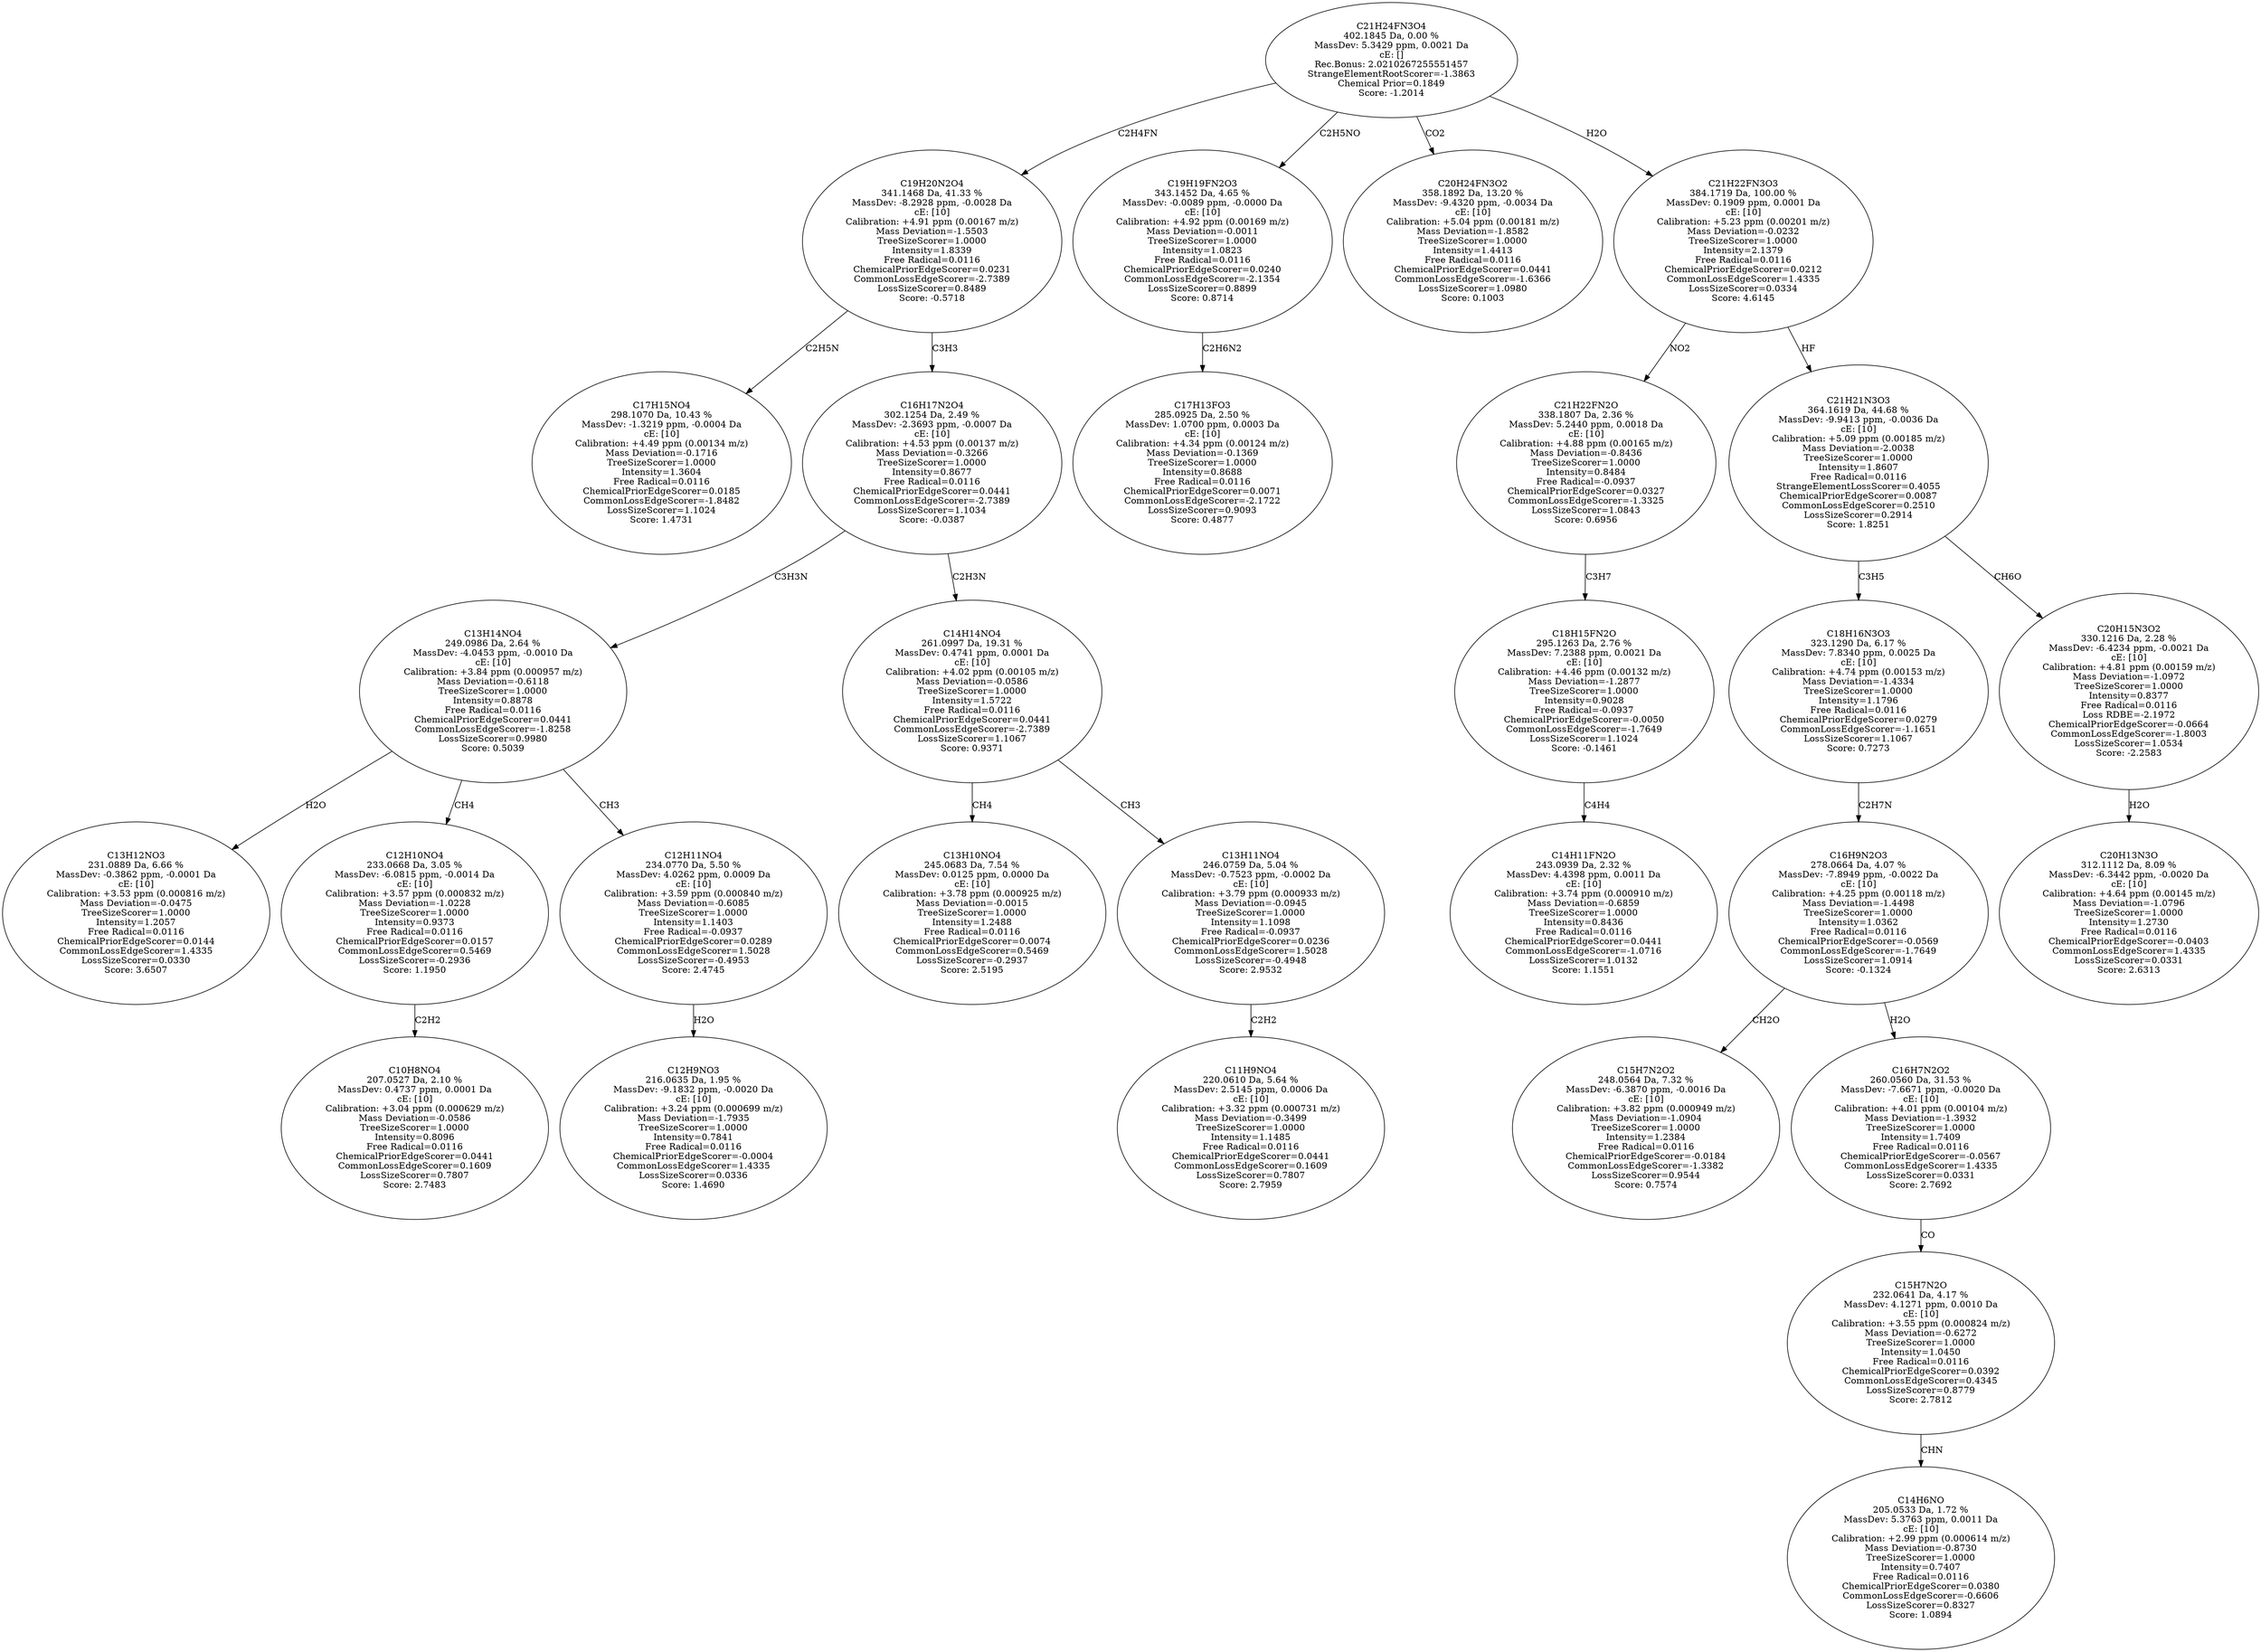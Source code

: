 strict digraph {
v1 [label="C17H15NO4\n298.1070 Da, 10.43 %\nMassDev: -1.3219 ppm, -0.0004 Da\ncE: [10]\nCalibration: +4.49 ppm (0.00134 m/z)\nMass Deviation=-0.1716\nTreeSizeScorer=1.0000\nIntensity=1.3604\nFree Radical=0.0116\nChemicalPriorEdgeScorer=0.0185\nCommonLossEdgeScorer=-1.8482\nLossSizeScorer=1.1024\nScore: 1.4731"];
v2 [label="C13H12NO3\n231.0889 Da, 6.66 %\nMassDev: -0.3862 ppm, -0.0001 Da\ncE: [10]\nCalibration: +3.53 ppm (0.000816 m/z)\nMass Deviation=-0.0475\nTreeSizeScorer=1.0000\nIntensity=1.2057\nFree Radical=0.0116\nChemicalPriorEdgeScorer=0.0144\nCommonLossEdgeScorer=1.4335\nLossSizeScorer=0.0330\nScore: 3.6507"];
v3 [label="C10H8NO4\n207.0527 Da, 2.10 %\nMassDev: 0.4737 ppm, 0.0001 Da\ncE: [10]\nCalibration: +3.04 ppm (0.000629 m/z)\nMass Deviation=-0.0586\nTreeSizeScorer=1.0000\nIntensity=0.8096\nFree Radical=0.0116\nChemicalPriorEdgeScorer=0.0441\nCommonLossEdgeScorer=0.1609\nLossSizeScorer=0.7807\nScore: 2.7483"];
v4 [label="C12H10NO4\n233.0668 Da, 3.05 %\nMassDev: -6.0815 ppm, -0.0014 Da\ncE: [10]\nCalibration: +3.57 ppm (0.000832 m/z)\nMass Deviation=-1.0228\nTreeSizeScorer=1.0000\nIntensity=0.9373\nFree Radical=0.0116\nChemicalPriorEdgeScorer=0.0157\nCommonLossEdgeScorer=0.5469\nLossSizeScorer=-0.2936\nScore: 1.1950"];
v5 [label="C12H9NO3\n216.0635 Da, 1.95 %\nMassDev: -9.1832 ppm, -0.0020 Da\ncE: [10]\nCalibration: +3.24 ppm (0.000699 m/z)\nMass Deviation=-1.7935\nTreeSizeScorer=1.0000\nIntensity=0.7841\nFree Radical=0.0116\nChemicalPriorEdgeScorer=-0.0004\nCommonLossEdgeScorer=1.4335\nLossSizeScorer=0.0336\nScore: 1.4690"];
v6 [label="C12H11NO4\n234.0770 Da, 5.50 %\nMassDev: 4.0262 ppm, 0.0009 Da\ncE: [10]\nCalibration: +3.59 ppm (0.000840 m/z)\nMass Deviation=-0.6085\nTreeSizeScorer=1.0000\nIntensity=1.1403\nFree Radical=-0.0937\nChemicalPriorEdgeScorer=0.0289\nCommonLossEdgeScorer=1.5028\nLossSizeScorer=-0.4953\nScore: 2.4745"];
v7 [label="C13H14NO4\n249.0986 Da, 2.64 %\nMassDev: -4.0453 ppm, -0.0010 Da\ncE: [10]\nCalibration: +3.84 ppm (0.000957 m/z)\nMass Deviation=-0.6118\nTreeSizeScorer=1.0000\nIntensity=0.8878\nFree Radical=0.0116\nChemicalPriorEdgeScorer=0.0441\nCommonLossEdgeScorer=-1.8258\nLossSizeScorer=0.9980\nScore: 0.5039"];
v8 [label="C13H10NO4\n245.0683 Da, 7.54 %\nMassDev: 0.0125 ppm, 0.0000 Da\ncE: [10]\nCalibration: +3.78 ppm (0.000925 m/z)\nMass Deviation=-0.0015\nTreeSizeScorer=1.0000\nIntensity=1.2488\nFree Radical=0.0116\nChemicalPriorEdgeScorer=0.0074\nCommonLossEdgeScorer=0.5469\nLossSizeScorer=-0.2937\nScore: 2.5195"];
v9 [label="C11H9NO4\n220.0610 Da, 5.64 %\nMassDev: 2.5145 ppm, 0.0006 Da\ncE: [10]\nCalibration: +3.32 ppm (0.000731 m/z)\nMass Deviation=-0.3499\nTreeSizeScorer=1.0000\nIntensity=1.1485\nFree Radical=0.0116\nChemicalPriorEdgeScorer=0.0441\nCommonLossEdgeScorer=0.1609\nLossSizeScorer=0.7807\nScore: 2.7959"];
v10 [label="C13H11NO4\n246.0759 Da, 5.04 %\nMassDev: -0.7523 ppm, -0.0002 Da\ncE: [10]\nCalibration: +3.79 ppm (0.000933 m/z)\nMass Deviation=-0.0945\nTreeSizeScorer=1.0000\nIntensity=1.1098\nFree Radical=-0.0937\nChemicalPriorEdgeScorer=0.0236\nCommonLossEdgeScorer=1.5028\nLossSizeScorer=-0.4948\nScore: 2.9532"];
v11 [label="C14H14NO4\n261.0997 Da, 19.31 %\nMassDev: 0.4741 ppm, 0.0001 Da\ncE: [10]\nCalibration: +4.02 ppm (0.00105 m/z)\nMass Deviation=-0.0586\nTreeSizeScorer=1.0000\nIntensity=1.5722\nFree Radical=0.0116\nChemicalPriorEdgeScorer=0.0441\nCommonLossEdgeScorer=-2.7389\nLossSizeScorer=1.1067\nScore: 0.9371"];
v12 [label="C16H17N2O4\n302.1254 Da, 2.49 %\nMassDev: -2.3693 ppm, -0.0007 Da\ncE: [10]\nCalibration: +4.53 ppm (0.00137 m/z)\nMass Deviation=-0.3266\nTreeSizeScorer=1.0000\nIntensity=0.8677\nFree Radical=0.0116\nChemicalPriorEdgeScorer=0.0441\nCommonLossEdgeScorer=-2.7389\nLossSizeScorer=1.1034\nScore: -0.0387"];
v13 [label="C19H20N2O4\n341.1468 Da, 41.33 %\nMassDev: -8.2928 ppm, -0.0028 Da\ncE: [10]\nCalibration: +4.91 ppm (0.00167 m/z)\nMass Deviation=-1.5503\nTreeSizeScorer=1.0000\nIntensity=1.8339\nFree Radical=0.0116\nChemicalPriorEdgeScorer=0.0231\nCommonLossEdgeScorer=-2.7389\nLossSizeScorer=0.8489\nScore: -0.5718"];
v14 [label="C17H13FO3\n285.0925 Da, 2.50 %\nMassDev: 1.0700 ppm, 0.0003 Da\ncE: [10]\nCalibration: +4.34 ppm (0.00124 m/z)\nMass Deviation=-0.1369\nTreeSizeScorer=1.0000\nIntensity=0.8688\nFree Radical=0.0116\nChemicalPriorEdgeScorer=0.0071\nCommonLossEdgeScorer=-2.1722\nLossSizeScorer=0.9093\nScore: 0.4877"];
v15 [label="C19H19FN2O3\n343.1452 Da, 4.65 %\nMassDev: -0.0089 ppm, -0.0000 Da\ncE: [10]\nCalibration: +4.92 ppm (0.00169 m/z)\nMass Deviation=-0.0011\nTreeSizeScorer=1.0000\nIntensity=1.0823\nFree Radical=0.0116\nChemicalPriorEdgeScorer=0.0240\nCommonLossEdgeScorer=-2.1354\nLossSizeScorer=0.8899\nScore: 0.8714"];
v16 [label="C20H24FN3O2\n358.1892 Da, 13.20 %\nMassDev: -9.4320 ppm, -0.0034 Da\ncE: [10]\nCalibration: +5.04 ppm (0.00181 m/z)\nMass Deviation=-1.8582\nTreeSizeScorer=1.0000\nIntensity=1.4413\nFree Radical=0.0116\nChemicalPriorEdgeScorer=0.0441\nCommonLossEdgeScorer=-1.6366\nLossSizeScorer=1.0980\nScore: 0.1003"];
v17 [label="C14H11FN2O\n243.0939 Da, 2.32 %\nMassDev: 4.4398 ppm, 0.0011 Da\ncE: [10]\nCalibration: +3.74 ppm (0.000910 m/z)\nMass Deviation=-0.6859\nTreeSizeScorer=1.0000\nIntensity=0.8436\nFree Radical=0.0116\nChemicalPriorEdgeScorer=0.0441\nCommonLossEdgeScorer=-1.0716\nLossSizeScorer=1.0132\nScore: 1.1551"];
v18 [label="C18H15FN2O\n295.1263 Da, 2.76 %\nMassDev: 7.2388 ppm, 0.0021 Da\ncE: [10]\nCalibration: +4.46 ppm (0.00132 m/z)\nMass Deviation=-1.2877\nTreeSizeScorer=1.0000\nIntensity=0.9028\nFree Radical=-0.0937\nChemicalPriorEdgeScorer=-0.0050\nCommonLossEdgeScorer=-1.7649\nLossSizeScorer=1.1024\nScore: -0.1461"];
v19 [label="C21H22FN2O\n338.1807 Da, 2.36 %\nMassDev: 5.2440 ppm, 0.0018 Da\ncE: [10]\nCalibration: +4.88 ppm (0.00165 m/z)\nMass Deviation=-0.8436\nTreeSizeScorer=1.0000\nIntensity=0.8484\nFree Radical=-0.0937\nChemicalPriorEdgeScorer=0.0327\nCommonLossEdgeScorer=-1.3325\nLossSizeScorer=1.0843\nScore: 0.6956"];
v20 [label="C15H7N2O2\n248.0564 Da, 7.32 %\nMassDev: -6.3870 ppm, -0.0016 Da\ncE: [10]\nCalibration: +3.82 ppm (0.000949 m/z)\nMass Deviation=-1.0904\nTreeSizeScorer=1.0000\nIntensity=1.2384\nFree Radical=0.0116\nChemicalPriorEdgeScorer=-0.0184\nCommonLossEdgeScorer=-1.3382\nLossSizeScorer=0.9544\nScore: 0.7574"];
v21 [label="C14H6NO\n205.0533 Da, 1.72 %\nMassDev: 5.3763 ppm, 0.0011 Da\ncE: [10]\nCalibration: +2.99 ppm (0.000614 m/z)\nMass Deviation=-0.8730\nTreeSizeScorer=1.0000\nIntensity=0.7407\nFree Radical=0.0116\nChemicalPriorEdgeScorer=0.0380\nCommonLossEdgeScorer=-0.6606\nLossSizeScorer=0.8327\nScore: 1.0894"];
v22 [label="C15H7N2O\n232.0641 Da, 4.17 %\nMassDev: 4.1271 ppm, 0.0010 Da\ncE: [10]\nCalibration: +3.55 ppm (0.000824 m/z)\nMass Deviation=-0.6272\nTreeSizeScorer=1.0000\nIntensity=1.0450\nFree Radical=0.0116\nChemicalPriorEdgeScorer=0.0392\nCommonLossEdgeScorer=0.4345\nLossSizeScorer=0.8779\nScore: 2.7812"];
v23 [label="C16H7N2O2\n260.0560 Da, 31.53 %\nMassDev: -7.6671 ppm, -0.0020 Da\ncE: [10]\nCalibration: +4.01 ppm (0.00104 m/z)\nMass Deviation=-1.3932\nTreeSizeScorer=1.0000\nIntensity=1.7409\nFree Radical=0.0116\nChemicalPriorEdgeScorer=-0.0567\nCommonLossEdgeScorer=1.4335\nLossSizeScorer=0.0331\nScore: 2.7692"];
v24 [label="C16H9N2O3\n278.0664 Da, 4.07 %\nMassDev: -7.8949 ppm, -0.0022 Da\ncE: [10]\nCalibration: +4.25 ppm (0.00118 m/z)\nMass Deviation=-1.4498\nTreeSizeScorer=1.0000\nIntensity=1.0362\nFree Radical=0.0116\nChemicalPriorEdgeScorer=-0.0569\nCommonLossEdgeScorer=-1.7649\nLossSizeScorer=1.0914\nScore: -0.1324"];
v25 [label="C18H16N3O3\n323.1290 Da, 6.17 %\nMassDev: 7.8340 ppm, 0.0025 Da\ncE: [10]\nCalibration: +4.74 ppm (0.00153 m/z)\nMass Deviation=-1.4334\nTreeSizeScorer=1.0000\nIntensity=1.1796\nFree Radical=0.0116\nChemicalPriorEdgeScorer=0.0279\nCommonLossEdgeScorer=-1.1651\nLossSizeScorer=1.1067\nScore: 0.7273"];
v26 [label="C20H13N3O\n312.1112 Da, 8.09 %\nMassDev: -6.3442 ppm, -0.0020 Da\ncE: [10]\nCalibration: +4.64 ppm (0.00145 m/z)\nMass Deviation=-1.0796\nTreeSizeScorer=1.0000\nIntensity=1.2730\nFree Radical=0.0116\nChemicalPriorEdgeScorer=-0.0403\nCommonLossEdgeScorer=1.4335\nLossSizeScorer=0.0331\nScore: 2.6313"];
v27 [label="C20H15N3O2\n330.1216 Da, 2.28 %\nMassDev: -6.4234 ppm, -0.0021 Da\ncE: [10]\nCalibration: +4.81 ppm (0.00159 m/z)\nMass Deviation=-1.0972\nTreeSizeScorer=1.0000\nIntensity=0.8377\nFree Radical=0.0116\nLoss RDBE=-2.1972\nChemicalPriorEdgeScorer=-0.0664\nCommonLossEdgeScorer=-1.8003\nLossSizeScorer=1.0534\nScore: -2.2583"];
v28 [label="C21H21N3O3\n364.1619 Da, 44.68 %\nMassDev: -9.9413 ppm, -0.0036 Da\ncE: [10]\nCalibration: +5.09 ppm (0.00185 m/z)\nMass Deviation=-2.0038\nTreeSizeScorer=1.0000\nIntensity=1.8607\nFree Radical=0.0116\nStrangeElementLossScorer=0.4055\nChemicalPriorEdgeScorer=0.0087\nCommonLossEdgeScorer=0.2510\nLossSizeScorer=0.2914\nScore: 1.8251"];
v29 [label="C21H22FN3O3\n384.1719 Da, 100.00 %\nMassDev: 0.1909 ppm, 0.0001 Da\ncE: [10]\nCalibration: +5.23 ppm (0.00201 m/z)\nMass Deviation=-0.0232\nTreeSizeScorer=1.0000\nIntensity=2.1379\nFree Radical=0.0116\nChemicalPriorEdgeScorer=0.0212\nCommonLossEdgeScorer=1.4335\nLossSizeScorer=0.0334\nScore: 4.6145"];
v30 [label="C21H24FN3O4\n402.1845 Da, 0.00 %\nMassDev: 5.3429 ppm, 0.0021 Da\ncE: []\nRec.Bonus: 2.0210267255551457\nStrangeElementRootScorer=-1.3863\nChemical Prior=0.1849\nScore: -1.2014"];
v13 -> v1 [label="C2H5N"];
v7 -> v2 [label="H2O"];
v4 -> v3 [label="C2H2"];
v7 -> v4 [label="CH4"];
v6 -> v5 [label="H2O"];
v7 -> v6 [label="CH3"];
v12 -> v7 [label="C3H3N"];
v11 -> v8 [label="CH4"];
v10 -> v9 [label="C2H2"];
v11 -> v10 [label="CH3"];
v12 -> v11 [label="C2H3N"];
v13 -> v12 [label="C3H3"];
v30 -> v13 [label="C2H4FN"];
v15 -> v14 [label="C2H6N2"];
v30 -> v15 [label="C2H5NO"];
v30 -> v16 [label="CO2"];
v18 -> v17 [label="C4H4"];
v19 -> v18 [label="C3H7"];
v29 -> v19 [label="NO2"];
v24 -> v20 [label="CH2O"];
v22 -> v21 [label="CHN"];
v23 -> v22 [label="CO"];
v24 -> v23 [label="H2O"];
v25 -> v24 [label="C2H7N"];
v28 -> v25 [label="C3H5"];
v27 -> v26 [label="H2O"];
v28 -> v27 [label="CH6O"];
v29 -> v28 [label="HF"];
v30 -> v29 [label="H2O"];
}